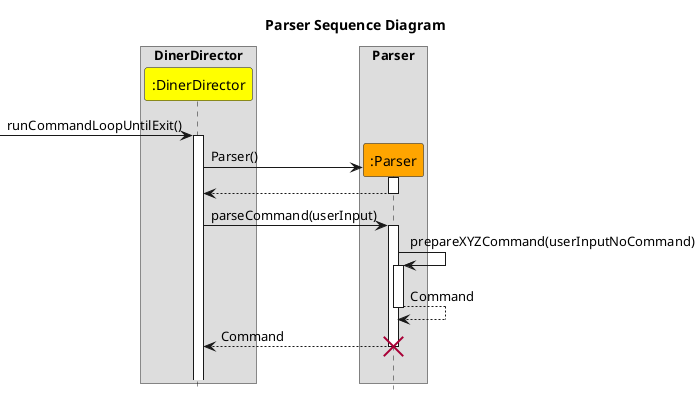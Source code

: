 @startuml
'https://plantuml.com/sequence-diagram
hide footbox
title Parser Sequence Diagram

box "DinerDirector"
participant ":DinerDirector" as DinerDirector #yellow
endbox
box "Parser"
participant ":Parser" as Parser #orange
endbox

[-> DinerDirector ++ : runCommandLoopUntilExit()
create Parser
DinerDirector -> Parser ++ : Parser()
return

DinerDirector -> Parser ++ : parseCommand(userInput)
Parser -> Parser ++ :prepareXYZCommand(userInputNoCommand)
return Command
return Command

destroy Parser
|||




@enduml
